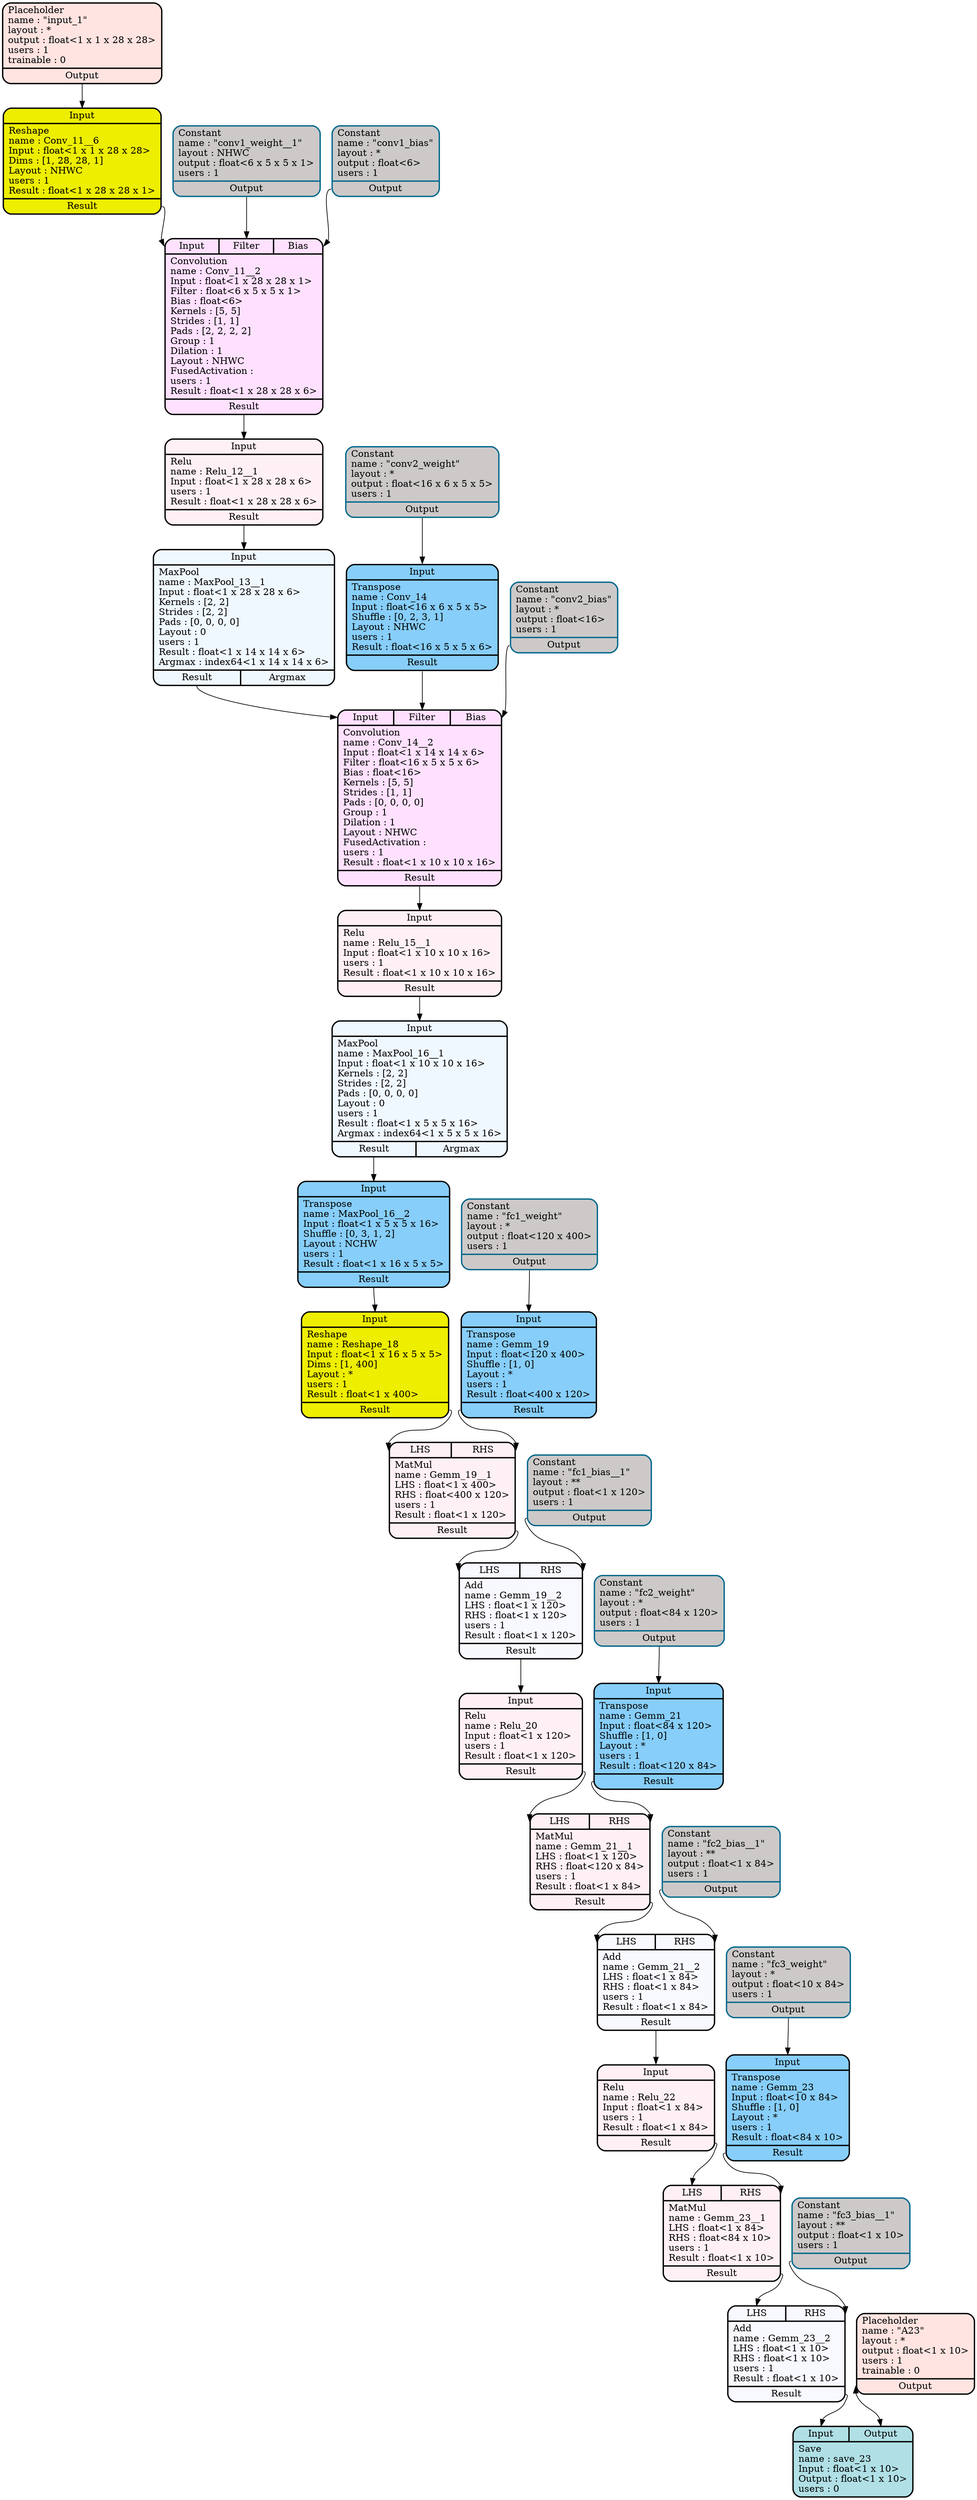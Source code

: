 digraph DAG {
	rankdir=TB;
Conv_11__2[
	label = "{{<Input>Input|<Filter>Filter|<Bias>Bias}|{Convolution\lname : Conv_11__2\lInput : float\<1 x 28 x 28 x 1\>\lFilter : float\<6 x 5 x 5 x 1\>\lBias : float\<6\>\lKernels : [5, 5]\lStrides : [1, 1]\lPads : [2, 2, 2, 2]\lGroup : 1\lDilation : 1\lLayout : NHWC\lFusedActivation : \lusers : 1\lResult : float\<1 x 28 x 28 x 6\>\l}|{<Result>Result}}"
	shape = "record"
	style="filled,rounded"
	fillcolor=Thistle1
penwidth = 2];

Conv_11__6[
	label = "{{<Input>Input}|{Reshape\lname : Conv_11__6\lInput : float\<1 x 1 x 28 x 28\>\lDims : [1, 28, 28, 1]\lLayout : NHWC\lusers : 1\lResult : float\<1 x 28 x 28 x 1\>\l}|{<Result>Result}}"
	shape = "record"
	style="filled,rounded"
	fillcolor=Yellow2
penwidth = 2];

input_1[
	label = "{{Placeholder\lname : \"input_1\"\llayout : *\loutput : float\<1 x 1 x 28 x 28\>\lusers : 1\ltrainable : 0\l}|{<Output>Output}}"
	shape = "record"
	style="filled,rounded"
	fillcolor=MistyRose1
penwidth = 2];

conv1_weight__1[
	label = "{{Constant\lname : \"conv1_weight__1\"\llayout : NHWC\loutput : float\<6 x 5 x 5 x 1\>\lusers : 1\l}|{<Output>Output}}"
	shape = "record"
	style="filled,rounded"
	fillcolor=Snow3 color=DeepSkyBlue4
penwidth = 2];

conv1_bias[
	label = "{{Constant\lname : \"conv1_bias\"\llayout : *\loutput : float\<6\>\lusers : 1\l}|{<Output>Output}}"
	shape = "record"
	style="filled,rounded"
	fillcolor=Snow3 color=DeepSkyBlue4
penwidth = 2];

MaxPool_13__1[
	label = "{{<Input>Input}|{MaxPool\lname : MaxPool_13__1\lInput : float\<1 x 28 x 28 x 6\>\lKernels : [2, 2]\lStrides : [2, 2]\lPads : [0, 0, 0, 0]\lLayout : 0\lusers : 1\lResult : float\<1 x 14 x 14 x 6\>\lArgmax : index64\<1 x 14 x 14 x 6\>\l}|{<Result>Result|<Argmax>Argmax}}"
	shape = "record"
	style="filled,rounded"
	fillcolor=AliceBlue
penwidth = 2];

Relu_12__1[
	label = "{{<Input>Input}|{Relu\lname : Relu_12__1\lInput : float\<1 x 28 x 28 x 6\>\lusers : 1\lResult : float\<1 x 28 x 28 x 6\>\l}|{<Result>Result}}"
	shape = "record"
	style="filled,rounded"
	fillcolor=LavenderBlush1
penwidth = 2];

Conv_14[
	label = "{{<Input>Input}|{Transpose\lname : Conv_14\lInput : float\<16 x 6 x 5 x 5\>\lShuffle : [0, 2, 3, 1]\lLayout : NHWC\lusers : 1\lResult : float\<16 x 5 x 5 x 6\>\l}|{<Result>Result}}"
	shape = "record"
	style="filled,rounded"
	fillcolor=LightSkyBlue
penwidth = 2];

conv2_weight[
	label = "{{Constant\lname : \"conv2_weight\"\llayout : *\loutput : float\<16 x 6 x 5 x 5\>\lusers : 1\l}|{<Output>Output}}"
	shape = "record"
	style="filled,rounded"
	fillcolor=Snow3 color=DeepSkyBlue4
penwidth = 2];

Conv_14__2[
	label = "{{<Input>Input|<Filter>Filter|<Bias>Bias}|{Convolution\lname : Conv_14__2\lInput : float\<1 x 14 x 14 x 6\>\lFilter : float\<16 x 5 x 5 x 6\>\lBias : float\<16\>\lKernels : [5, 5]\lStrides : [1, 1]\lPads : [0, 0, 0, 0]\lGroup : 1\lDilation : 1\lLayout : NHWC\lFusedActivation : \lusers : 1\lResult : float\<1 x 10 x 10 x 16\>\l}|{<Result>Result}}"
	shape = "record"
	style="filled,rounded"
	fillcolor=Thistle1
penwidth = 2];

conv2_bias[
	label = "{{Constant\lname : \"conv2_bias\"\llayout : *\loutput : float\<16\>\lusers : 1\l}|{<Output>Output}}"
	shape = "record"
	style="filled,rounded"
	fillcolor=Snow3 color=DeepSkyBlue4
penwidth = 2];

MaxPool_16__1[
	label = "{{<Input>Input}|{MaxPool\lname : MaxPool_16__1\lInput : float\<1 x 10 x 10 x 16\>\lKernels : [2, 2]\lStrides : [2, 2]\lPads : [0, 0, 0, 0]\lLayout : 0\lusers : 1\lResult : float\<1 x 5 x 5 x 16\>\lArgmax : index64\<1 x 5 x 5 x 16\>\l}|{<Result>Result|<Argmax>Argmax}}"
	shape = "record"
	style="filled,rounded"
	fillcolor=AliceBlue
penwidth = 2];

Relu_15__1[
	label = "{{<Input>Input}|{Relu\lname : Relu_15__1\lInput : float\<1 x 10 x 10 x 16\>\lusers : 1\lResult : float\<1 x 10 x 10 x 16\>\l}|{<Result>Result}}"
	shape = "record"
	style="filled,rounded"
	fillcolor=LavenderBlush1
penwidth = 2];

MaxPool_16__2[
	label = "{{<Input>Input}|{Transpose\lname : MaxPool_16__2\lInput : float\<1 x 5 x 5 x 16\>\lShuffle : [0, 3, 1, 2]\lLayout : NCHW\lusers : 1\lResult : float\<1 x 16 x 5 x 5\>\l}|{<Result>Result}}"
	shape = "record"
	style="filled,rounded"
	fillcolor=LightSkyBlue
penwidth = 2];

Reshape_18[
	label = "{{<Input>Input}|{Reshape\lname : Reshape_18\lInput : float\<1 x 16 x 5 x 5\>\lDims : [1, 400]\lLayout : *\lusers : 1\lResult : float\<1 x 400\>\l}|{<Result>Result}}"
	shape = "record"
	style="filled,rounded"
	fillcolor=Yellow2
penwidth = 2];

Gemm_19[
	label = "{{<Input>Input}|{Transpose\lname : Gemm_19\lInput : float\<120 x 400\>\lShuffle : [1, 0]\lLayout : *\lusers : 1\lResult : float\<400 x 120\>\l}|{<Result>Result}}"
	shape = "record"
	style="filled,rounded"
	fillcolor=LightSkyBlue
penwidth = 2];

fc1_weight[
	label = "{{Constant\lname : \"fc1_weight\"\llayout : *\loutput : float\<120 x 400\>\lusers : 1\l}|{<Output>Output}}"
	shape = "record"
	style="filled,rounded"
	fillcolor=Snow3 color=DeepSkyBlue4
penwidth = 2];

Gemm_19__1[
	label = "{{<LHS>LHS|<RHS>RHS}|{MatMul\lname : Gemm_19__1\lLHS : float\<1 x 400\>\lRHS : float\<400 x 120\>\lusers : 1\lResult : float\<1 x 120\>\l}|{<Result>Result}}"
	shape = "record"
	style="filled,rounded"
	fillcolor=LavenderBlush1
penwidth = 2];

Gemm_19__2[
	label = "{{<LHS>LHS|<RHS>RHS}|{Add\lname : Gemm_19__2\lLHS : float\<1 x 120\>\lRHS : float\<1 x 120\>\lusers : 1\lResult : float\<1 x 120\>\l}|{<Result>Result}}"
	shape = "record"
	style="filled,rounded"
	fillcolor=GhostWhite
penwidth = 2];

fc1_bias__1[
	label = "{{Constant\lname : \"fc1_bias__1\"\llayout : **\loutput : float\<1 x 120\>\lusers : 1\l}|{<Output>Output}}"
	shape = "record"
	style="filled,rounded"
	fillcolor=Snow3 color=DeepSkyBlue4
penwidth = 2];

Relu_20[
	label = "{{<Input>Input}|{Relu\lname : Relu_20\lInput : float\<1 x 120\>\lusers : 1\lResult : float\<1 x 120\>\l}|{<Result>Result}}"
	shape = "record"
	style="filled,rounded"
	fillcolor=LavenderBlush1
penwidth = 2];

Gemm_21[
	label = "{{<Input>Input}|{Transpose\lname : Gemm_21\lInput : float\<84 x 120\>\lShuffle : [1, 0]\lLayout : *\lusers : 1\lResult : float\<120 x 84\>\l}|{<Result>Result}}"
	shape = "record"
	style="filled,rounded"
	fillcolor=LightSkyBlue
penwidth = 2];

fc2_weight[
	label = "{{Constant\lname : \"fc2_weight\"\llayout : *\loutput : float\<84 x 120\>\lusers : 1\l}|{<Output>Output}}"
	shape = "record"
	style="filled,rounded"
	fillcolor=Snow3 color=DeepSkyBlue4
penwidth = 2];

Gemm_21__1[
	label = "{{<LHS>LHS|<RHS>RHS}|{MatMul\lname : Gemm_21__1\lLHS : float\<1 x 120\>\lRHS : float\<120 x 84\>\lusers : 1\lResult : float\<1 x 84\>\l}|{<Result>Result}}"
	shape = "record"
	style="filled,rounded"
	fillcolor=LavenderBlush1
penwidth = 2];

Gemm_21__2[
	label = "{{<LHS>LHS|<RHS>RHS}|{Add\lname : Gemm_21__2\lLHS : float\<1 x 84\>\lRHS : float\<1 x 84\>\lusers : 1\lResult : float\<1 x 84\>\l}|{<Result>Result}}"
	shape = "record"
	style="filled,rounded"
	fillcolor=GhostWhite
penwidth = 2];

fc2_bias__1[
	label = "{{Constant\lname : \"fc2_bias__1\"\llayout : **\loutput : float\<1 x 84\>\lusers : 1\l}|{<Output>Output}}"
	shape = "record"
	style="filled,rounded"
	fillcolor=Snow3 color=DeepSkyBlue4
penwidth = 2];

Relu_22[
	label = "{{<Input>Input}|{Relu\lname : Relu_22\lInput : float\<1 x 84\>\lusers : 1\lResult : float\<1 x 84\>\l}|{<Result>Result}}"
	shape = "record"
	style="filled,rounded"
	fillcolor=LavenderBlush1
penwidth = 2];

Gemm_23[
	label = "{{<Input>Input}|{Transpose\lname : Gemm_23\lInput : float\<10 x 84\>\lShuffle : [1, 0]\lLayout : *\lusers : 1\lResult : float\<84 x 10\>\l}|{<Result>Result}}"
	shape = "record"
	style="filled,rounded"
	fillcolor=LightSkyBlue
penwidth = 2];

fc3_weight[
	label = "{{Constant\lname : \"fc3_weight\"\llayout : *\loutput : float\<10 x 84\>\lusers : 1\l}|{<Output>Output}}"
	shape = "record"
	style="filled,rounded"
	fillcolor=Snow3 color=DeepSkyBlue4
penwidth = 2];

Gemm_23__1[
	label = "{{<LHS>LHS|<RHS>RHS}|{MatMul\lname : Gemm_23__1\lLHS : float\<1 x 84\>\lRHS : float\<84 x 10\>\lusers : 1\lResult : float\<1 x 10\>\l}|{<Result>Result}}"
	shape = "record"
	style="filled,rounded"
	fillcolor=LavenderBlush1
penwidth = 2];

Gemm_23__2[
	label = "{{<LHS>LHS|<RHS>RHS}|{Add\lname : Gemm_23__2\lLHS : float\<1 x 10\>\lRHS : float\<1 x 10\>\lusers : 1\lResult : float\<1 x 10\>\l}|{<Result>Result}}"
	shape = "record"
	style="filled,rounded"
	fillcolor=GhostWhite
penwidth = 2];

fc3_bias__1[
	label = "{{Constant\lname : \"fc3_bias__1\"\llayout : **\loutput : float\<1 x 10\>\lusers : 1\l}|{<Output>Output}}"
	shape = "record"
	style="filled,rounded"
	fillcolor=Snow3 color=DeepSkyBlue4
penwidth = 2];

save_23[
	label = "{{<Input>Input|<Output>Output}|{Save\lname : save_23\lInput : float\<1 x 10\>\lOutput : float\<1 x 10\>\lusers : 0\l}}"
	shape = "record"
	style="filled,rounded"
	fillcolor=PowderBlue
penwidth = 2];

A23[
	label = "{{Placeholder\lname : \"A23\"\llayout : *\loutput : float\<1 x 10\>\lusers : 1\ltrainable : 0\l}|{<Output>Output}}"
	shape = "record"
	style="filled,rounded"
	fillcolor=MistyRose1
penwidth = 2];

A23:Output -> save_23:Output [dir="both"];
Gemm_23__1:Result -> Gemm_23__2:LHS;
Relu_22:Result -> Gemm_23__1:LHS;
Gemm_21__2:Result -> Relu_22:Input;
Gemm_21__1:Result -> Gemm_21__2:LHS;
Gemm_21:Result -> Gemm_21__1:RHS;
Gemm_23__2:Result -> save_23:Input;
fc2_weight:Output -> Gemm_21:Input;
Gemm_19__2:Result -> Relu_20:Input;
Gemm_19:Result -> Gemm_19__1:RHS;
conv1_bias:Output -> Conv_11__2:Bias;
Relu_12__1:Result -> MaxPool_13__1:Input;
Conv_11__2:Result -> Relu_12__1:Input;
Gemm_19__1:Result -> Gemm_19__2:LHS;
fc1_weight:Output -> Gemm_19:Input;
conv1_weight__1:Output -> Conv_11__2:Filter;
conv2_bias:Output -> Conv_14__2:Bias;
Conv_11__6:Result -> Conv_11__2:Input;
Relu_20:Result -> Gemm_21__1:LHS;
fc1_bias__1:Output -> Gemm_19__2:RHS;
input_1:Output -> Conv_11__6:Input;
MaxPool_13__1:Result -> Conv_14__2:Input;
fc3_bias__1:Output -> Gemm_23__2:RHS;
Conv_14:Result -> Conv_14__2:Filter;
fc3_weight:Output -> Gemm_23:Input;
fc2_bias__1:Output -> Gemm_21__2:RHS;
conv2_weight:Output -> Conv_14:Input;
Conv_14__2:Result -> Relu_15__1:Input;
MaxPool_16__1:Result -> MaxPool_16__2:Input;
Gemm_23:Result -> Gemm_23__1:RHS;
Relu_15__1:Result -> MaxPool_16__1:Input;
MaxPool_16__2:Result -> Reshape_18:Input;
Reshape_18:Result -> Gemm_19__1:LHS;
}